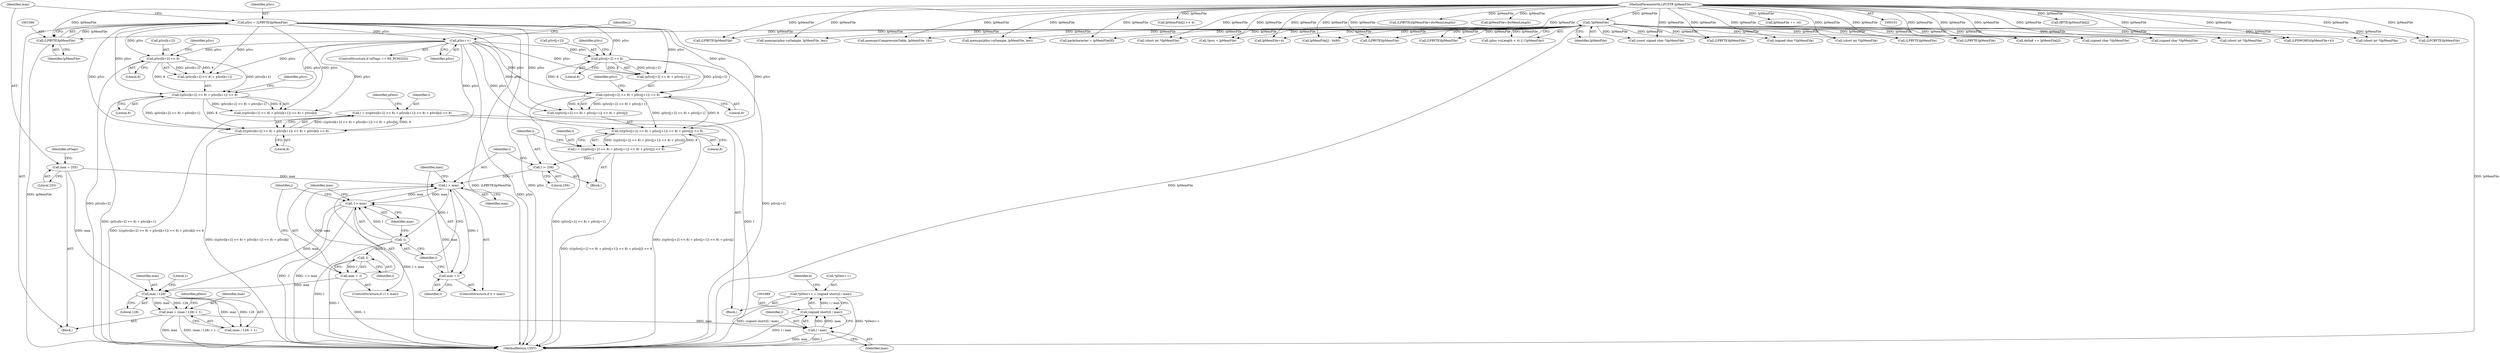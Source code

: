 digraph "1_gstreamer_bc2cdd57d549ab3ba59782e9b395d0cd683fd3ac@integer" {
"1001684" [label="(Call,*pDest++ = (signed short)(l / max))"];
"1001688" [label="(Call,(signed short)(l / max))"];
"1001690" [label="(Call,l / max)"];
"1001661" [label="(Call,l = ((((pSrc[k+2] << 8) + pSrc[k+1]) << 8) + pSrc[k]) << 8)"];
"1001663" [label="(Call,((((pSrc[k+2] << 8) + pSrc[k+1]) << 8) + pSrc[k]) << 8)"];
"1001665" [label="(Call,((pSrc[k+2] << 8) + pSrc[k+1]) << 8)"];
"1001667" [label="(Call,pSrc[k+2] << 8)"];
"1001563" [label="(Call,pSrc = (LPBYTE)lpMemFile)"];
"1001565" [label="(Call,(LPBYTE)lpMemFile)"];
"1000129" [label="(Call,!lpMemFile)"];
"1000104" [label="(MethodParameterIn,LPCSTR lpMemFile)"];
"1001576" [label="(Call,pSrc++)"];
"1001633" [label="(Call,max = (max / 128) + 1)"];
"1001636" [label="(Call,max / 128)"];
"1001569" [label="(Call,max = 255)"];
"1001625" [label="(Call,-l > max)"];
"1001626" [label="(Call,-l)"];
"1001618" [label="(Call,l > max)"];
"1001614" [label="(Call,l /= 256)"];
"1001591" [label="(Call,l = ((((pSrc[j+2] << 8) + pSrc[j+1]) << 8) + pSrc[j]) << 8)"];
"1001593" [label="(Call,((((pSrc[j+2] << 8) + pSrc[j+1]) << 8) + pSrc[j]) << 8)"];
"1001595" [label="(Call,((pSrc[j+2] << 8) + pSrc[j+1]) << 8)"];
"1001597" [label="(Call,pSrc[j+2] << 8)"];
"1001629" [label="(Call,max = -l)"];
"1001631" [label="(Call,-l)"];
"1001621" [label="(Call,max = l)"];
"1001632" [label="(Identifier,l)"];
"1000265" [label="(Call,(const signed char *)lpMemFile)"];
"1001565" [label="(Call,(LPBYTE)lpMemFile)"];
"1001681" [label="(Identifier,pSrc)"];
"1001564" [label="(Identifier,pSrc)"];
"1001598" [label="(Call,pSrc[j+2])"];
"1001272" [label="(Call,delta8 += lpMemFile[j])"];
"1001587" [label="(Identifier,j)"];
"1001576" [label="(Call,pSrc++)"];
"1001675" [label="(Identifier,pSrc)"];
"1001661" [label="(Call,l = ((((pSrc[k+2] << 8) + pSrc[k+1]) << 8) + pSrc[k]) << 8)"];
"1000957" [label="(Call,(LPBYTE)lpMemFile)"];
"1001684" [label="(Call,*pDest++ = (signed short)(l / max))"];
"1001657" [label="(Identifier,k)"];
"1001690" [label="(Call,l / max)"];
"1000345" [label="(Call,(BYTE)lpMemFile[j])"];
"1001615" [label="(Identifier,l)"];
"1002045" [label="(MethodReturn,UINT)"];
"1001603" [label="(Literal,8)"];
"1001629" [label="(Call,max = -l)"];
"1002009" [label="(Call,memcpy(pIns->pSample, lpMemFile, len))"];
"1001623" [label="(Identifier,l)"];
"1001625" [label="(Call,-l > max)"];
"1001596" [label="(Call,(pSrc[j+2] << 8) + pSrc[j+1])"];
"1001663" [label="(Call,((((pSrc[k+2] << 8) + pSrc[k+1]) << 8) + pSrc[k]) << 8)"];
"1001552" [label="(Block,)"];
"1001666" [label="(Call,(pSrc[k+2] << 8) + pSrc[k+1])"];
"1000104" [label="(MethodParameterIn,LPCSTR lpMemFile)"];
"1000314" [label="(Call,memcpy(CompressionTable, lpMemFile, 16))"];
"1001691" [label="(Identifier,l)"];
"1001597" [label="(Call,pSrc[j+2] << 8)"];
"1000466" [label="(Call,memcpy(pIns->pSample, lpMemFile, len))"];
"1001180" [label="(Call,packcharacter = lpMemFile[8])"];
"1001581" [label="(Identifier,j)"];
"1001692" [label="(Identifier,max)"];
"1001594" [label="(Call,(((pSrc[j+2] << 8) + pSrc[j+1]) << 8) + pSrc[j])"];
"1001638" [label="(Literal,128)"];
"1001687" [label="(Identifier,pDest)"];
"1001685" [label="(Call,*pDest++)"];
"1001572" [label="(ControlStructure,if (nFlags == RS_PCM32S))"];
"1001616" [label="(Literal,256)"];
"1001106" [label="(Call,(short int *)lpMemFile)"];
"1001199" [label="(Call,lpMemFile+4)"];
"1001613" [label="(Literal,8)"];
"1001668" [label="(Call,pSrc[k+2])"];
"1001609" [label="(Literal,8)"];
"1000238" [label="(Call,lpMemFile[j] - 0x80)"];
"1001667" [label="(Call,pSrc[k+2] << 8)"];
"1001335" [label="(Call,(LPBYTE)lpMemFile)"];
"1001738" [label="(Call,(LPBYTE)lpMemFile)"];
"1000972" [label="(Call,(LPBYTE)lpMemFile)"];
"1001571" [label="(Literal,255)"];
"1001574" [label="(Identifier,nFlags)"];
"1001614" [label="(Call,l /= 256)"];
"1001620" [label="(Identifier,max)"];
"1001567" [label="(Identifier,lpMemFile)"];
"1001679" [label="(Literal,8)"];
"1000130" [label="(Identifier,lpMemFile)"];
"1001622" [label="(Identifier,max)"];
"1000355" [label="(Call,lpMemFile[j] >> 4)"];
"1000537" [label="(Call,(signed char *)lpMemFile)"];
"1001628" [label="(Identifier,max)"];
"1001642" [label="(Identifier,pDest)"];
"1001176" [label="(Call,*psrc = lpMemFile)"];
"1001015" [label="(Call,(LPBYTE)lpMemFile)"];
"1000129" [label="(Call,!lpMemFile)"];
"1001635" [label="(Call,(max / 128) + 1)"];
"1001593" [label="(Call,((((pSrc[j+2] << 8) + pSrc[j+1]) << 8) + pSrc[j]) << 8)"];
"1001626" [label="(Call,-l)"];
"1001637" [label="(Identifier,max)"];
"1001664" [label="(Call,(((pSrc[k+2] << 8) + pSrc[k+1]) << 8) + pSrc[k])"];
"1001624" [label="(ControlStructure,if (-l > max))"];
"1001500" [label="(Call,(LPBYTE)lpMemFile)"];
"1001617" [label="(ControlStructure,if (l > max))"];
"1001633" [label="(Call,max = (max / 128) + 1)"];
"1001619" [label="(Identifier,l)"];
"1001605" [label="(Identifier,pSrc)"];
"1001659" [label="(Block,)"];
"1001506" [label="(Call,(LPBYTE)(lpMemFile+dwMemLength))"];
"1001634" [label="(Identifier,max)"];
"1001618" [label="(Call,l > max)"];
"1001570" [label="(Identifier,max)"];
"1001508" [label="(Call,lpMemFile+dwMemLength)"];
"1000643" [label="(Call,(signed char *)lpMemFile)"];
"1000844" [label="(Call,(short int *)lpMemFile)"];
"1000729" [label="(Call,(signed char *)lpMemFile)"];
"1000420" [label="(Call,(short int *)lpMemFile)"];
"1001627" [label="(Identifier,l)"];
"1001621" [label="(Call,max = l)"];
"1001673" [label="(Literal,8)"];
"1001569" [label="(Call,max = 255)"];
"1001631" [label="(Call,-l)"];
"1001197" [label="(Call,(LPDWORD)(lpMemFile+4))"];
"1001611" [label="(Identifier,pSrc)"];
"1001683" [label="(Literal,8)"];
"1001563" [label="(Call,pSrc = (LPBYTE)lpMemFile)"];
"1001665" [label="(Call,((pSrc[k+2] << 8) + pSrc[k+1]) << 8)"];
"1001589" [label="(Block,)"];
"1001591" [label="(Call,l = ((((pSrc[j+2] << 8) + pSrc[j+1]) << 8) + pSrc[j]) << 8)"];
"1001662" [label="(Identifier,l)"];
"1000123" [label="(Call,(pIns->nLength < 4) || (!lpMemFile))"];
"1001630" [label="(Identifier,max)"];
"1001592" [label="(Identifier,l)"];
"1001595" [label="(Call,((pSrc[j+2] << 8) + pSrc[j+1]) << 8)"];
"1000318" [label="(Call,lpMemFile += 16)"];
"1001636" [label="(Call,max / 128)"];
"1000592" [label="(Call,(short int *)lpMemFile)"];
"1001923" [label="(Call,(LPCBYTE)lpMemFile)"];
"1001639" [label="(Literal,1)"];
"1001688" [label="(Call,(signed short)(l / max))"];
"1001577" [label="(Identifier,pSrc)"];
"1001684" -> "1001659"  [label="AST: "];
"1001684" -> "1001688"  [label="CFG: "];
"1001685" -> "1001684"  [label="AST: "];
"1001688" -> "1001684"  [label="AST: "];
"1001657" -> "1001684"  [label="CFG: "];
"1001684" -> "1002045"  [label="DDG: (signed short)(l / max)"];
"1001684" -> "1002045"  [label="DDG: *pDest++"];
"1001688" -> "1001684"  [label="DDG: l / max"];
"1001688" -> "1001690"  [label="CFG: "];
"1001689" -> "1001688"  [label="AST: "];
"1001690" -> "1001688"  [label="AST: "];
"1001688" -> "1002045"  [label="DDG: l / max"];
"1001690" -> "1001688"  [label="DDG: l"];
"1001690" -> "1001688"  [label="DDG: max"];
"1001690" -> "1001692"  [label="CFG: "];
"1001691" -> "1001690"  [label="AST: "];
"1001692" -> "1001690"  [label="AST: "];
"1001690" -> "1002045"  [label="DDG: l"];
"1001690" -> "1002045"  [label="DDG: max"];
"1001661" -> "1001690"  [label="DDG: l"];
"1001633" -> "1001690"  [label="DDG: max"];
"1001661" -> "1001659"  [label="AST: "];
"1001661" -> "1001663"  [label="CFG: "];
"1001662" -> "1001661"  [label="AST: "];
"1001663" -> "1001661"  [label="AST: "];
"1001687" -> "1001661"  [label="CFG: "];
"1001661" -> "1002045"  [label="DDG: ((((pSrc[k+2] << 8) + pSrc[k+1]) << 8) + pSrc[k]) << 8"];
"1001663" -> "1001661"  [label="DDG: (((pSrc[k+2] << 8) + pSrc[k+1]) << 8) + pSrc[k]"];
"1001663" -> "1001661"  [label="DDG: 8"];
"1001663" -> "1001683"  [label="CFG: "];
"1001664" -> "1001663"  [label="AST: "];
"1001683" -> "1001663"  [label="AST: "];
"1001663" -> "1002045"  [label="DDG: (((pSrc[k+2] << 8) + pSrc[k+1]) << 8) + pSrc[k]"];
"1001665" -> "1001663"  [label="DDG: (pSrc[k+2] << 8) + pSrc[k+1]"];
"1001665" -> "1001663"  [label="DDG: 8"];
"1001563" -> "1001663"  [label="DDG: pSrc"];
"1001576" -> "1001663"  [label="DDG: pSrc"];
"1001665" -> "1001664"  [label="AST: "];
"1001665" -> "1001679"  [label="CFG: "];
"1001666" -> "1001665"  [label="AST: "];
"1001679" -> "1001665"  [label="AST: "];
"1001681" -> "1001665"  [label="CFG: "];
"1001665" -> "1002045"  [label="DDG: (pSrc[k+2] << 8) + pSrc[k+1]"];
"1001665" -> "1001664"  [label="DDG: (pSrc[k+2] << 8) + pSrc[k+1]"];
"1001665" -> "1001664"  [label="DDG: 8"];
"1001667" -> "1001665"  [label="DDG: pSrc[k+2]"];
"1001667" -> "1001665"  [label="DDG: 8"];
"1001563" -> "1001665"  [label="DDG: pSrc"];
"1001576" -> "1001665"  [label="DDG: pSrc"];
"1001667" -> "1001666"  [label="AST: "];
"1001667" -> "1001673"  [label="CFG: "];
"1001668" -> "1001667"  [label="AST: "];
"1001673" -> "1001667"  [label="AST: "];
"1001675" -> "1001667"  [label="CFG: "];
"1001667" -> "1002045"  [label="DDG: pSrc[k+2]"];
"1001667" -> "1001666"  [label="DDG: pSrc[k+2]"];
"1001667" -> "1001666"  [label="DDG: 8"];
"1001563" -> "1001667"  [label="DDG: pSrc"];
"1001576" -> "1001667"  [label="DDG: pSrc"];
"1001563" -> "1001552"  [label="AST: "];
"1001563" -> "1001565"  [label="CFG: "];
"1001564" -> "1001563"  [label="AST: "];
"1001565" -> "1001563"  [label="AST: "];
"1001570" -> "1001563"  [label="CFG: "];
"1001563" -> "1002045"  [label="DDG: (LPBYTE)lpMemFile"];
"1001563" -> "1002045"  [label="DDG: pSrc"];
"1001565" -> "1001563"  [label="DDG: lpMemFile"];
"1001563" -> "1001576"  [label="DDG: pSrc"];
"1001563" -> "1001593"  [label="DDG: pSrc"];
"1001563" -> "1001595"  [label="DDG: pSrc"];
"1001563" -> "1001597"  [label="DDG: pSrc"];
"1001563" -> "1001596"  [label="DDG: pSrc"];
"1001563" -> "1001594"  [label="DDG: pSrc"];
"1001563" -> "1001666"  [label="DDG: pSrc"];
"1001563" -> "1001664"  [label="DDG: pSrc"];
"1001565" -> "1001567"  [label="CFG: "];
"1001566" -> "1001565"  [label="AST: "];
"1001567" -> "1001565"  [label="AST: "];
"1001565" -> "1002045"  [label="DDG: lpMemFile"];
"1000129" -> "1001565"  [label="DDG: lpMemFile"];
"1000104" -> "1001565"  [label="DDG: lpMemFile"];
"1000129" -> "1000123"  [label="AST: "];
"1000129" -> "1000130"  [label="CFG: "];
"1000130" -> "1000129"  [label="AST: "];
"1000123" -> "1000129"  [label="CFG: "];
"1000129" -> "1002045"  [label="DDG: lpMemFile"];
"1000129" -> "1000123"  [label="DDG: lpMemFile"];
"1000104" -> "1000129"  [label="DDG: lpMemFile"];
"1000129" -> "1000238"  [label="DDG: lpMemFile"];
"1000129" -> "1000265"  [label="DDG: lpMemFile"];
"1000129" -> "1000314"  [label="DDG: lpMemFile"];
"1000129" -> "1000420"  [label="DDG: lpMemFile"];
"1000129" -> "1000466"  [label="DDG: lpMemFile"];
"1000129" -> "1000537"  [label="DDG: lpMemFile"];
"1000129" -> "1000592"  [label="DDG: lpMemFile"];
"1000129" -> "1000643"  [label="DDG: lpMemFile"];
"1000129" -> "1000729"  [label="DDG: lpMemFile"];
"1000129" -> "1000844"  [label="DDG: lpMemFile"];
"1000129" -> "1000957"  [label="DDG: lpMemFile"];
"1000129" -> "1000972"  [label="DDG: lpMemFile"];
"1000129" -> "1001015"  [label="DDG: lpMemFile"];
"1000129" -> "1001106"  [label="DDG: lpMemFile"];
"1000129" -> "1001176"  [label="DDG: lpMemFile"];
"1000129" -> "1001180"  [label="DDG: lpMemFile"];
"1000129" -> "1001197"  [label="DDG: lpMemFile"];
"1000129" -> "1001199"  [label="DDG: lpMemFile"];
"1000129" -> "1001272"  [label="DDG: lpMemFile"];
"1000129" -> "1001335"  [label="DDG: lpMemFile"];
"1000129" -> "1001500"  [label="DDG: lpMemFile"];
"1000129" -> "1001738"  [label="DDG: lpMemFile"];
"1000129" -> "1001923"  [label="DDG: lpMemFile"];
"1000129" -> "1002009"  [label="DDG: lpMemFile"];
"1000104" -> "1000101"  [label="AST: "];
"1000104" -> "1002045"  [label="DDG: lpMemFile"];
"1000104" -> "1000238"  [label="DDG: lpMemFile"];
"1000104" -> "1000265"  [label="DDG: lpMemFile"];
"1000104" -> "1000314"  [label="DDG: lpMemFile"];
"1000104" -> "1000318"  [label="DDG: lpMemFile"];
"1000104" -> "1000345"  [label="DDG: lpMemFile"];
"1000104" -> "1000355"  [label="DDG: lpMemFile"];
"1000104" -> "1000420"  [label="DDG: lpMemFile"];
"1000104" -> "1000466"  [label="DDG: lpMemFile"];
"1000104" -> "1000537"  [label="DDG: lpMemFile"];
"1000104" -> "1000592"  [label="DDG: lpMemFile"];
"1000104" -> "1000643"  [label="DDG: lpMemFile"];
"1000104" -> "1000729"  [label="DDG: lpMemFile"];
"1000104" -> "1000844"  [label="DDG: lpMemFile"];
"1000104" -> "1000957"  [label="DDG: lpMemFile"];
"1000104" -> "1000972"  [label="DDG: lpMemFile"];
"1000104" -> "1001015"  [label="DDG: lpMemFile"];
"1000104" -> "1001106"  [label="DDG: lpMemFile"];
"1000104" -> "1001176"  [label="DDG: lpMemFile"];
"1000104" -> "1001180"  [label="DDG: lpMemFile"];
"1000104" -> "1001197"  [label="DDG: lpMemFile"];
"1000104" -> "1001199"  [label="DDG: lpMemFile"];
"1000104" -> "1001272"  [label="DDG: lpMemFile"];
"1000104" -> "1001335"  [label="DDG: lpMemFile"];
"1000104" -> "1001500"  [label="DDG: lpMemFile"];
"1000104" -> "1001506"  [label="DDG: lpMemFile"];
"1000104" -> "1001508"  [label="DDG: lpMemFile"];
"1000104" -> "1001738"  [label="DDG: lpMemFile"];
"1000104" -> "1001923"  [label="DDG: lpMemFile"];
"1000104" -> "1002009"  [label="DDG: lpMemFile"];
"1001576" -> "1001572"  [label="AST: "];
"1001576" -> "1001577"  [label="CFG: "];
"1001577" -> "1001576"  [label="AST: "];
"1001581" -> "1001576"  [label="CFG: "];
"1001576" -> "1002045"  [label="DDG: pSrc"];
"1001576" -> "1001593"  [label="DDG: pSrc"];
"1001576" -> "1001595"  [label="DDG: pSrc"];
"1001576" -> "1001597"  [label="DDG: pSrc"];
"1001576" -> "1001596"  [label="DDG: pSrc"];
"1001576" -> "1001594"  [label="DDG: pSrc"];
"1001576" -> "1001666"  [label="DDG: pSrc"];
"1001576" -> "1001664"  [label="DDG: pSrc"];
"1001633" -> "1001552"  [label="AST: "];
"1001633" -> "1001635"  [label="CFG: "];
"1001634" -> "1001633"  [label="AST: "];
"1001635" -> "1001633"  [label="AST: "];
"1001642" -> "1001633"  [label="CFG: "];
"1001633" -> "1002045"  [label="DDG: max"];
"1001633" -> "1002045"  [label="DDG: (max / 128) + 1"];
"1001636" -> "1001633"  [label="DDG: max"];
"1001636" -> "1001633"  [label="DDG: 128"];
"1001636" -> "1001635"  [label="AST: "];
"1001636" -> "1001638"  [label="CFG: "];
"1001637" -> "1001636"  [label="AST: "];
"1001638" -> "1001636"  [label="AST: "];
"1001639" -> "1001636"  [label="CFG: "];
"1001636" -> "1001635"  [label="DDG: max"];
"1001636" -> "1001635"  [label="DDG: 128"];
"1001569" -> "1001636"  [label="DDG: max"];
"1001625" -> "1001636"  [label="DDG: max"];
"1001629" -> "1001636"  [label="DDG: max"];
"1001569" -> "1001552"  [label="AST: "];
"1001569" -> "1001571"  [label="CFG: "];
"1001570" -> "1001569"  [label="AST: "];
"1001571" -> "1001569"  [label="AST: "];
"1001574" -> "1001569"  [label="CFG: "];
"1001569" -> "1001618"  [label="DDG: max"];
"1001625" -> "1001624"  [label="AST: "];
"1001625" -> "1001628"  [label="CFG: "];
"1001626" -> "1001625"  [label="AST: "];
"1001628" -> "1001625"  [label="AST: "];
"1001630" -> "1001625"  [label="CFG: "];
"1001587" -> "1001625"  [label="CFG: "];
"1001625" -> "1002045"  [label="DDG: -l"];
"1001625" -> "1002045"  [label="DDG: -l > max"];
"1001625" -> "1001618"  [label="DDG: max"];
"1001626" -> "1001625"  [label="DDG: l"];
"1001618" -> "1001625"  [label="DDG: max"];
"1001621" -> "1001625"  [label="DDG: max"];
"1001626" -> "1001627"  [label="CFG: "];
"1001627" -> "1001626"  [label="AST: "];
"1001628" -> "1001626"  [label="CFG: "];
"1001626" -> "1002045"  [label="DDG: l"];
"1001618" -> "1001626"  [label="DDG: l"];
"1001626" -> "1001631"  [label="DDG: l"];
"1001618" -> "1001617"  [label="AST: "];
"1001618" -> "1001620"  [label="CFG: "];
"1001619" -> "1001618"  [label="AST: "];
"1001620" -> "1001618"  [label="AST: "];
"1001622" -> "1001618"  [label="CFG: "];
"1001627" -> "1001618"  [label="CFG: "];
"1001618" -> "1002045"  [label="DDG: l > max"];
"1001614" -> "1001618"  [label="DDG: l"];
"1001629" -> "1001618"  [label="DDG: max"];
"1001618" -> "1001621"  [label="DDG: l"];
"1001614" -> "1001589"  [label="AST: "];
"1001614" -> "1001616"  [label="CFG: "];
"1001615" -> "1001614"  [label="AST: "];
"1001616" -> "1001614"  [label="AST: "];
"1001619" -> "1001614"  [label="CFG: "];
"1001591" -> "1001614"  [label="DDG: l"];
"1001591" -> "1001589"  [label="AST: "];
"1001591" -> "1001593"  [label="CFG: "];
"1001592" -> "1001591"  [label="AST: "];
"1001593" -> "1001591"  [label="AST: "];
"1001615" -> "1001591"  [label="CFG: "];
"1001591" -> "1002045"  [label="DDG: ((((pSrc[j+2] << 8) + pSrc[j+1]) << 8) + pSrc[j]) << 8"];
"1001593" -> "1001591"  [label="DDG: (((pSrc[j+2] << 8) + pSrc[j+1]) << 8) + pSrc[j]"];
"1001593" -> "1001591"  [label="DDG: 8"];
"1001593" -> "1001613"  [label="CFG: "];
"1001594" -> "1001593"  [label="AST: "];
"1001613" -> "1001593"  [label="AST: "];
"1001593" -> "1002045"  [label="DDG: (((pSrc[j+2] << 8) + pSrc[j+1]) << 8) + pSrc[j]"];
"1001595" -> "1001593"  [label="DDG: (pSrc[j+2] << 8) + pSrc[j+1]"];
"1001595" -> "1001593"  [label="DDG: 8"];
"1001595" -> "1001594"  [label="AST: "];
"1001595" -> "1001609"  [label="CFG: "];
"1001596" -> "1001595"  [label="AST: "];
"1001609" -> "1001595"  [label="AST: "];
"1001611" -> "1001595"  [label="CFG: "];
"1001595" -> "1002045"  [label="DDG: (pSrc[j+2] << 8) + pSrc[j+1]"];
"1001595" -> "1001594"  [label="DDG: (pSrc[j+2] << 8) + pSrc[j+1]"];
"1001595" -> "1001594"  [label="DDG: 8"];
"1001597" -> "1001595"  [label="DDG: pSrc[j+2]"];
"1001597" -> "1001595"  [label="DDG: 8"];
"1001597" -> "1001596"  [label="AST: "];
"1001597" -> "1001603"  [label="CFG: "];
"1001598" -> "1001597"  [label="AST: "];
"1001603" -> "1001597"  [label="AST: "];
"1001605" -> "1001597"  [label="CFG: "];
"1001597" -> "1002045"  [label="DDG: pSrc[j+2]"];
"1001597" -> "1001596"  [label="DDG: pSrc[j+2]"];
"1001597" -> "1001596"  [label="DDG: 8"];
"1001629" -> "1001624"  [label="AST: "];
"1001629" -> "1001631"  [label="CFG: "];
"1001630" -> "1001629"  [label="AST: "];
"1001631" -> "1001629"  [label="AST: "];
"1001587" -> "1001629"  [label="CFG: "];
"1001629" -> "1002045"  [label="DDG: -l"];
"1001631" -> "1001629"  [label="DDG: l"];
"1001631" -> "1001632"  [label="CFG: "];
"1001632" -> "1001631"  [label="AST: "];
"1001631" -> "1002045"  [label="DDG: l"];
"1001621" -> "1001617"  [label="AST: "];
"1001621" -> "1001623"  [label="CFG: "];
"1001622" -> "1001621"  [label="AST: "];
"1001623" -> "1001621"  [label="AST: "];
"1001627" -> "1001621"  [label="CFG: "];
}
